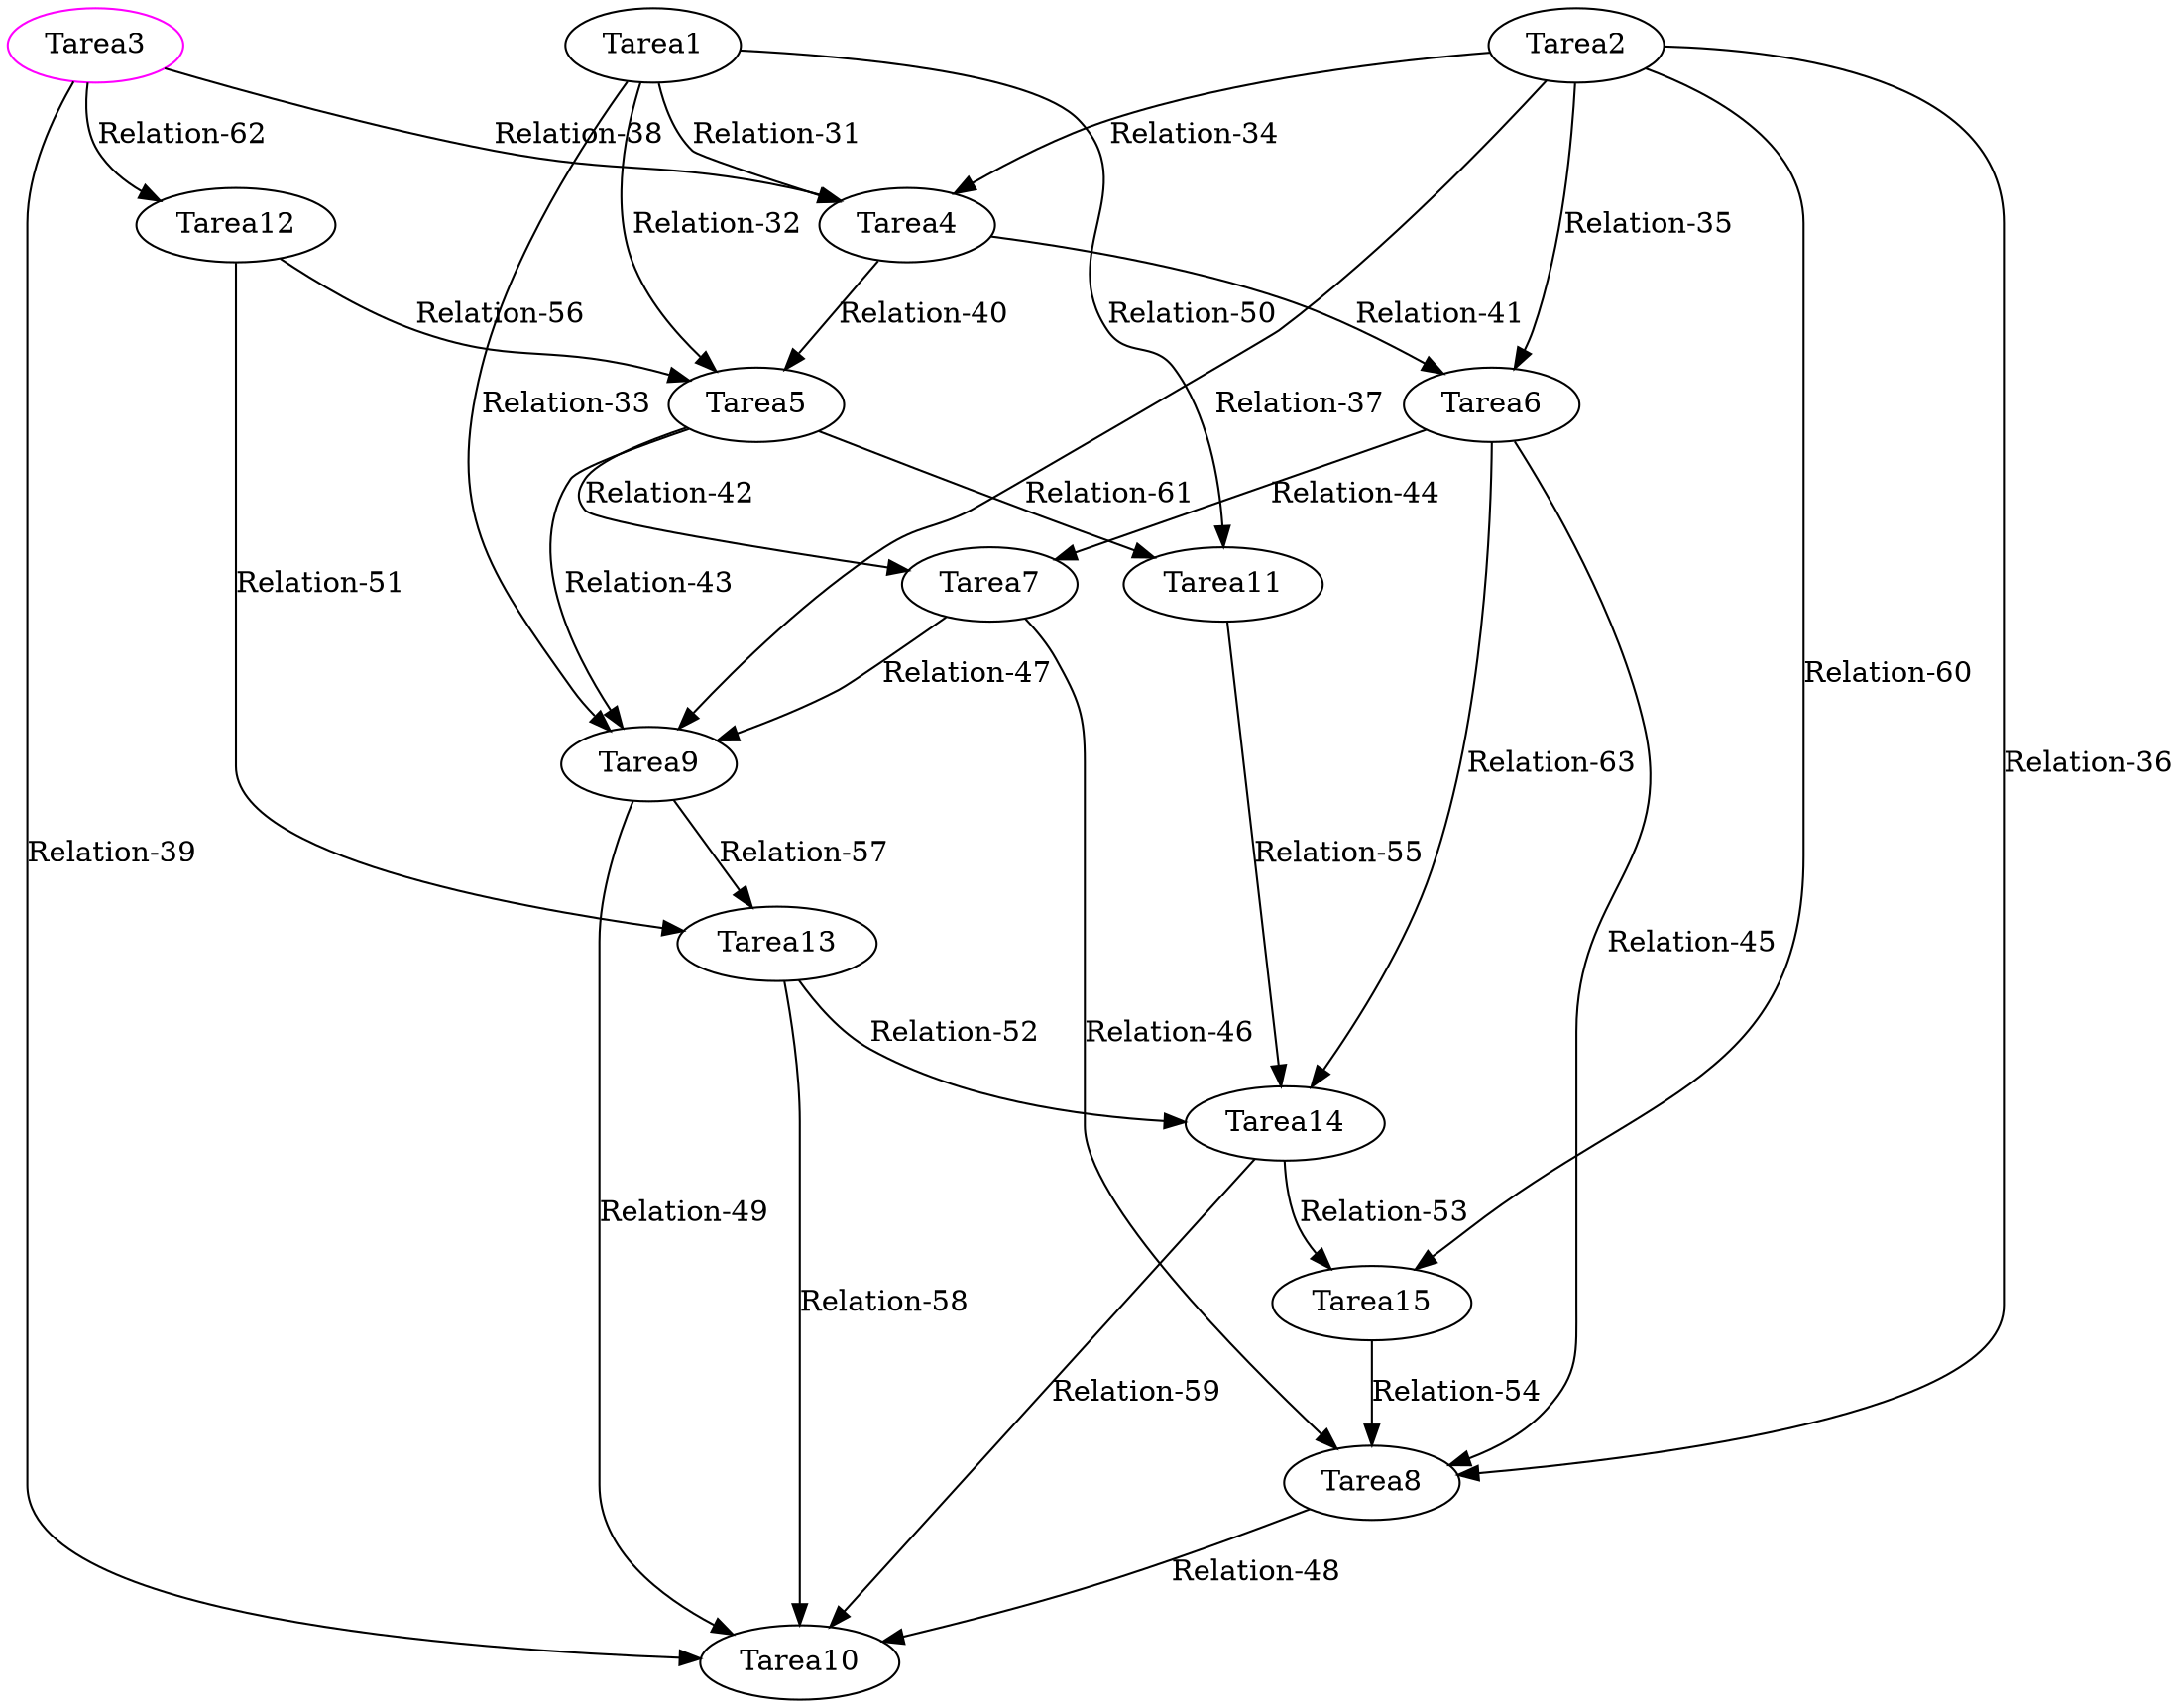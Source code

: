 strict digraph G {
  1 [ label="Tarea1" ];
  2 [ label="Tarea2" ];
  3 [ color="magenta" label="Tarea3" ];
  4 [ label="Tarea4" ];
  5 [ label="Tarea5" ];
  6 [ label="Tarea6" ];
  7 [ label="Tarea7" ];
  8 [ label="Tarea8" ];
  9 [ label="Tarea9" ];
  10 [ label="Tarea10" ];
  11 [ label="Tarea11" ];
  12 [ label="Tarea12" ];
  13 [ label="Tarea13" ];
  14 [ label="Tarea14" ];
  15 [ label="Tarea15" ];
  1 -> 4 [ color="" label="Relation-31" ];
  1 -> 5 [ color="" label="Relation-32" ];
  1 -> 9 [ color="" label="Relation-33" ];
  2 -> 4 [ color="" label="Relation-34" ];
  2 -> 6 [ color="" label="Relation-35" ];
  2 -> 8 [ color="" label="Relation-36" ];
  2 -> 9 [ color="" label="Relation-37" ];
  3 -> 4 [ color="" label="Relation-38" ];
  3 -> 10 [ color="" label="Relation-39" ];
  4 -> 5 [ color="" label="Relation-40" ];
  4 -> 6 [ color="" label="Relation-41" ];
  5 -> 7 [ color="" label="Relation-42" ];
  5 -> 9 [ color="" label="Relation-43" ];
  6 -> 7 [ color="" label="Relation-44" ];
  6 -> 8 [ color="" label="Relation-45" ];
  7 -> 8 [ color="" label="Relation-46" ];
  7 -> 9 [ color="" label="Relation-47" ];
  8 -> 10 [ color="" label="Relation-48" ];
  9 -> 10 [ color="" label="Relation-49" ];
  1 -> 11 [ color="" label="Relation-50" ];
  12 -> 13 [ color="" label="Relation-51" ];
  13 -> 14 [ color="" label="Relation-52" ];
  14 -> 15 [ color="" label="Relation-53" ];
  15 -> 8 [ color="" label="Relation-54" ];
  11 -> 14 [ color="" label="Relation-55" ];
  12 -> 5 [ color="" label="Relation-56" ];
  9 -> 13 [ color="" label="Relation-57" ];
  13 -> 10 [ color="" label="Relation-58" ];
  14 -> 10 [ color="" label="Relation-59" ];
  2 -> 15 [ color="" label="Relation-60" ];
  5 -> 11 [ color="" label="Relation-61" ];
  3 -> 12 [ color="" label="Relation-62" ];
  6 -> 14 [ color="" label="Relation-63" ];
}
